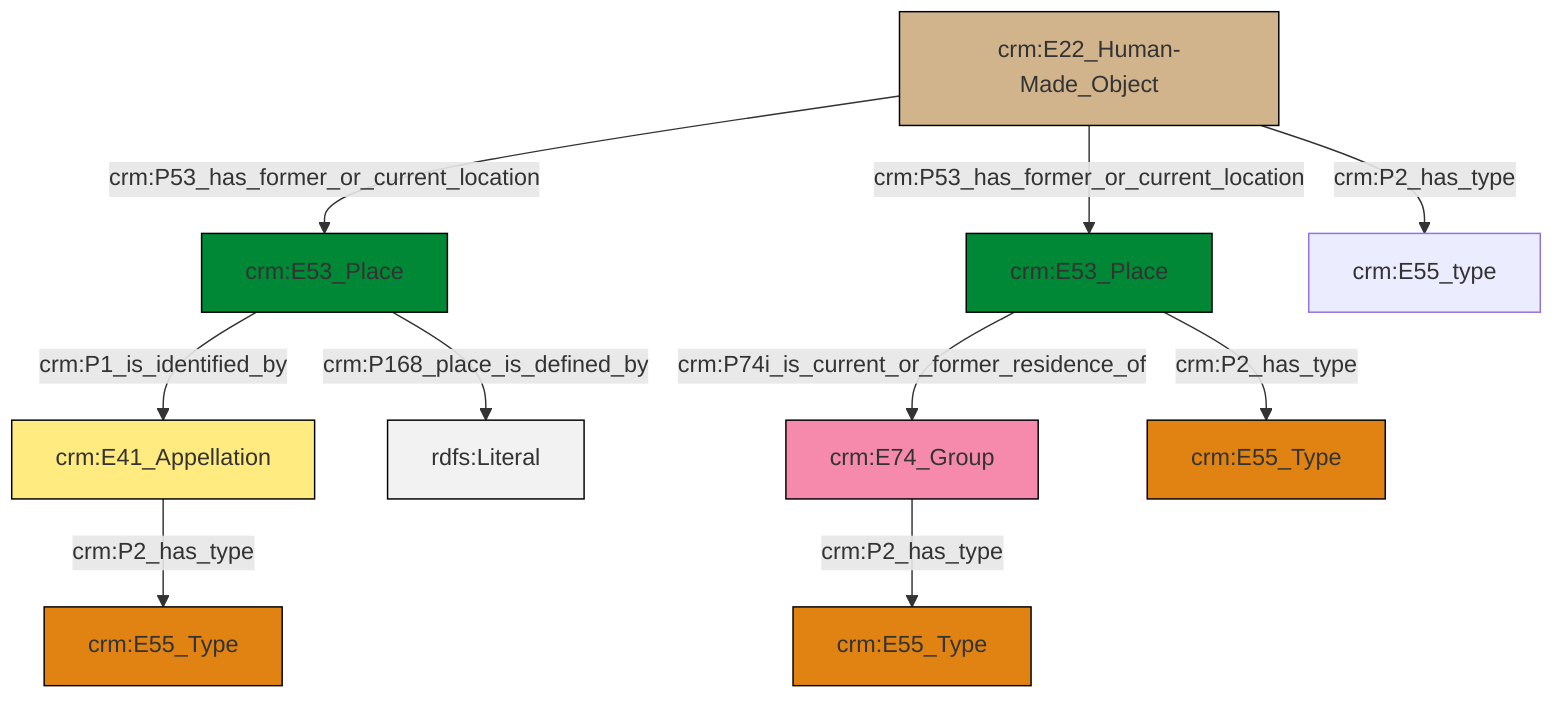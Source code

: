 graph TD
classDef Literal fill:#f2f2f2,stroke:#000000;
classDef CRM_Entity fill:#FFFFFF,stroke:#000000;
classDef Temporal_Entity fill:#00C9E6, stroke:#000000;
classDef Type fill:#E18312, stroke:#000000;
classDef Time-Span fill:#2C9C91, stroke:#000000;
classDef Appellation fill:#FFEB7F, stroke:#000000;
classDef Place fill:#008836, stroke:#000000;
classDef Persistent_Item fill:#B266B2, stroke:#000000;
classDef Conceptual_Object fill:#FFD700, stroke:#000000;
classDef Physical_Thing fill:#D2B48C, stroke:#000000;
classDef Actor fill:#f58aad, stroke:#000000;
classDef PC_Classes fill:#4ce600, stroke:#000000;
classDef Multi fill:#cccccc,stroke:#000000;

8["crm:E22_Human-Made_Object"]:::Physical_Thing -->|crm:P53_has_former_or_current_location| 9["crm:E53_Place"]:::Place
9["crm:E53_Place"]:::Place -->|crm:P1_is_identified_by| 6["crm:E41_Appellation"]:::Appellation
8["crm:E22_Human-Made_Object"]:::Physical_Thing -->|crm:P53_has_former_or_current_location| 14["crm:E53_Place"]:::Place
0["crm:E74_Group"]:::Actor -->|crm:P2_has_type| 4["crm:E55_Type"]:::Type
9["crm:E53_Place"]:::Place -->|crm:P168_place_is_defined_by| 20[rdfs:Literal]:::Literal
14["crm:E53_Place"]:::Place -->|crm:P74i_is_current_or_former_residence_of| 0["crm:E74_Group"]:::Actor
14["crm:E53_Place"]:::Place -->|crm:P2_has_type| 11["crm:E55_Type"]:::Type
6["crm:E41_Appellation"]:::Appellation -->|crm:P2_has_type| 2["crm:E55_Type"]:::Type
8["crm:E22_Human-Made_Object"]:::Physical_Thing -->|crm:P2_has_type| 15["crm:E55_type"]:::Default